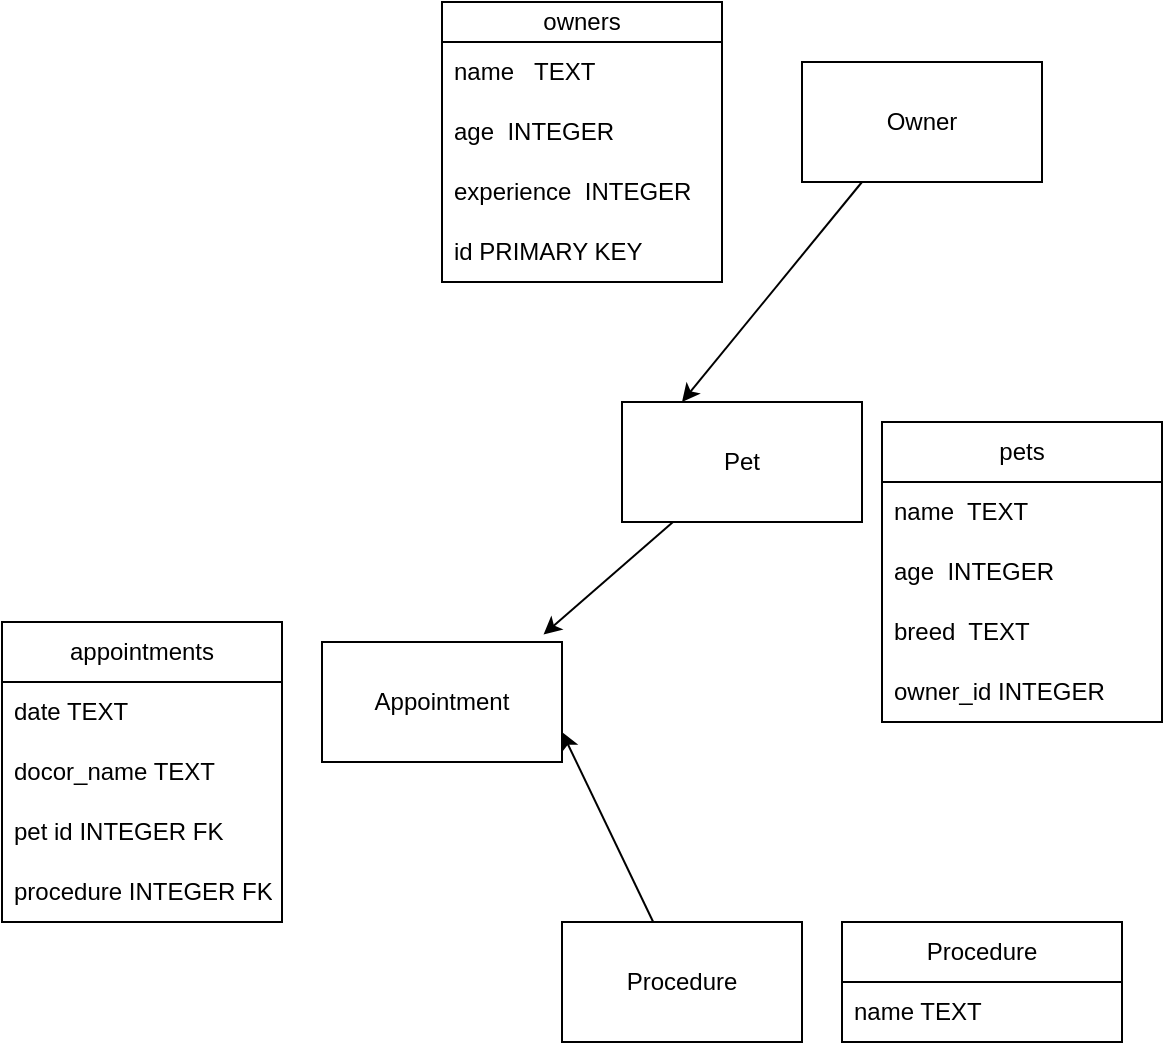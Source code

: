 <mxfile>
    <diagram id="O9m0RAeGRGvT8AL0pG2F" name="Page-1">
        <mxGraphModel dx="452" dy="463" grid="1" gridSize="10" guides="1" tooltips="1" connect="1" arrows="1" fold="1" page="1" pageScale="1" pageWidth="850" pageHeight="1100" math="0" shadow="0">
            <root>
                <mxCell id="0"/>
                <mxCell id="1" parent="0"/>
                <mxCell id="10" style="edgeStyle=none;html=1;entryX=0.923;entryY=-0.062;entryDx=0;entryDy=0;entryPerimeter=0;" parent="1" source="3" target="9" edge="1">
                    <mxGeometry relative="1" as="geometry"/>
                </mxCell>
                <mxCell id="3" value="Pet" style="rounded=0;whiteSpace=wrap;html=1;" parent="1" vertex="1">
                    <mxGeometry x="550" y="270" width="120" height="60" as="geometry"/>
                </mxCell>
                <mxCell id="7" style="edgeStyle=none;html=1;exitX=0;exitY=0.5;exitDx=0;exitDy=0;entryX=0.25;entryY=0;entryDx=0;entryDy=0;" parent="1" target="3" edge="1">
                    <mxGeometry relative="1" as="geometry">
                        <mxPoint x="670" y="160" as="sourcePoint"/>
                    </mxGeometry>
                </mxCell>
                <mxCell id="9" value="Appointment" style="rounded=0;whiteSpace=wrap;html=1;" parent="1" vertex="1">
                    <mxGeometry x="400" y="390" width="120" height="60" as="geometry"/>
                </mxCell>
                <mxCell id="17" style="edgeStyle=none;html=1;entryX=1;entryY=0.75;entryDx=0;entryDy=0;" parent="1" source="14" target="9" edge="1">
                    <mxGeometry relative="1" as="geometry"/>
                </mxCell>
                <mxCell id="14" value="Procedure" style="rounded=0;whiteSpace=wrap;html=1;" parent="1" vertex="1">
                    <mxGeometry x="520" y="530" width="120" height="60" as="geometry"/>
                </mxCell>
                <mxCell id="18" value="owners" style="swimlane;fontStyle=0;childLayout=stackLayout;horizontal=1;startSize=20;horizontalStack=0;resizeParent=1;resizeParentMax=0;resizeLast=0;collapsible=1;marginBottom=0;whiteSpace=wrap;html=1;" parent="1" vertex="1">
                    <mxGeometry x="460" y="70" width="140" height="140" as="geometry"/>
                </mxCell>
                <mxCell id="19" value="name&amp;nbsp; &amp;nbsp;TEXT" style="text;strokeColor=none;fillColor=none;align=left;verticalAlign=middle;spacingLeft=4;spacingRight=4;overflow=hidden;points=[[0,0.5],[1,0.5]];portConstraint=eastwest;rotatable=0;whiteSpace=wrap;html=1;" parent="18" vertex="1">
                    <mxGeometry y="20" width="140" height="30" as="geometry"/>
                </mxCell>
                <mxCell id="20" value="age&amp;nbsp; INTEGER" style="text;strokeColor=none;fillColor=none;align=left;verticalAlign=middle;spacingLeft=4;spacingRight=4;overflow=hidden;points=[[0,0.5],[1,0.5]];portConstraint=eastwest;rotatable=0;whiteSpace=wrap;html=1;" parent="18" vertex="1">
                    <mxGeometry y="50" width="140" height="30" as="geometry"/>
                </mxCell>
                <mxCell id="21" value="experience&amp;nbsp; INTEGER" style="text;strokeColor=none;fillColor=none;align=left;verticalAlign=middle;spacingLeft=4;spacingRight=4;overflow=hidden;points=[[0,0.5],[1,0.5]];portConstraint=eastwest;rotatable=0;whiteSpace=wrap;html=1;" parent="18" vertex="1">
                    <mxGeometry y="80" width="140" height="30" as="geometry"/>
                </mxCell>
                <mxCell id="8ucD8Ee45lDDn_1N2HeC-41" value="id PRIMARY KEY" style="text;strokeColor=none;fillColor=none;align=left;verticalAlign=middle;spacingLeft=4;spacingRight=4;overflow=hidden;points=[[0,0.5],[1,0.5]];portConstraint=eastwest;rotatable=0;whiteSpace=wrap;html=1;" vertex="1" parent="18">
                    <mxGeometry y="110" width="140" height="30" as="geometry"/>
                </mxCell>
                <mxCell id="22" value="pets" style="swimlane;fontStyle=0;childLayout=stackLayout;horizontal=1;startSize=30;horizontalStack=0;resizeParent=1;resizeParentMax=0;resizeLast=0;collapsible=1;marginBottom=0;whiteSpace=wrap;html=1;" parent="1" vertex="1">
                    <mxGeometry x="680" y="280" width="140" height="150" as="geometry"/>
                </mxCell>
                <mxCell id="23" value="name&amp;nbsp; TEXT" style="text;strokeColor=none;fillColor=none;align=left;verticalAlign=middle;spacingLeft=4;spacingRight=4;overflow=hidden;points=[[0,0.5],[1,0.5]];portConstraint=eastwest;rotatable=0;whiteSpace=wrap;html=1;" parent="22" vertex="1">
                    <mxGeometry y="30" width="140" height="30" as="geometry"/>
                </mxCell>
                <mxCell id="24" value="age&amp;nbsp; INTEGER" style="text;strokeColor=none;fillColor=none;align=left;verticalAlign=middle;spacingLeft=4;spacingRight=4;overflow=hidden;points=[[0,0.5],[1,0.5]];portConstraint=eastwest;rotatable=0;whiteSpace=wrap;html=1;" parent="22" vertex="1">
                    <mxGeometry y="60" width="140" height="30" as="geometry"/>
                </mxCell>
                <mxCell id="25" value="breed&amp;nbsp; TEXT" style="text;strokeColor=none;fillColor=none;align=left;verticalAlign=middle;spacingLeft=4;spacingRight=4;overflow=hidden;points=[[0,0.5],[1,0.5]];portConstraint=eastwest;rotatable=0;whiteSpace=wrap;html=1;" parent="22" vertex="1">
                    <mxGeometry y="90" width="140" height="30" as="geometry"/>
                </mxCell>
                <mxCell id="8ucD8Ee45lDDn_1N2HeC-40" value="owner_id INTEGER" style="text;strokeColor=none;fillColor=none;align=left;verticalAlign=middle;spacingLeft=4;spacingRight=4;overflow=hidden;points=[[0,0.5],[1,0.5]];portConstraint=eastwest;rotatable=0;whiteSpace=wrap;html=1;" vertex="1" parent="22">
                    <mxGeometry y="120" width="140" height="30" as="geometry"/>
                </mxCell>
                <mxCell id="26" value="appointments" style="swimlane;fontStyle=0;childLayout=stackLayout;horizontal=1;startSize=30;horizontalStack=0;resizeParent=1;resizeParentMax=0;resizeLast=0;collapsible=1;marginBottom=0;whiteSpace=wrap;html=1;" parent="1" vertex="1">
                    <mxGeometry x="240" y="380" width="140" height="150" as="geometry"/>
                </mxCell>
                <mxCell id="28" value="date TEXT" style="text;strokeColor=none;fillColor=none;align=left;verticalAlign=middle;spacingLeft=4;spacingRight=4;overflow=hidden;points=[[0,0.5],[1,0.5]];portConstraint=eastwest;rotatable=0;whiteSpace=wrap;html=1;" parent="26" vertex="1">
                    <mxGeometry y="30" width="140" height="30" as="geometry"/>
                </mxCell>
                <mxCell id="29" value="docor_name TEXT" style="text;strokeColor=none;fillColor=none;align=left;verticalAlign=middle;spacingLeft=4;spacingRight=4;overflow=hidden;points=[[0,0.5],[1,0.5]];portConstraint=eastwest;rotatable=0;whiteSpace=wrap;html=1;" parent="26" vertex="1">
                    <mxGeometry y="60" width="140" height="30" as="geometry"/>
                </mxCell>
                <mxCell id="8ucD8Ee45lDDn_1N2HeC-43" value="pet id INTEGER FK" style="text;strokeColor=none;fillColor=none;align=left;verticalAlign=middle;spacingLeft=4;spacingRight=4;overflow=hidden;points=[[0,0.5],[1,0.5]];portConstraint=eastwest;rotatable=0;whiteSpace=wrap;html=1;" vertex="1" parent="26">
                    <mxGeometry y="90" width="140" height="30" as="geometry"/>
                </mxCell>
                <mxCell id="8ucD8Ee45lDDn_1N2HeC-44" value="procedure INTEGER FK" style="text;strokeColor=none;fillColor=none;align=left;verticalAlign=middle;spacingLeft=4;spacingRight=4;overflow=hidden;points=[[0,0.5],[1,0.5]];portConstraint=eastwest;rotatable=0;whiteSpace=wrap;html=1;" vertex="1" parent="26">
                    <mxGeometry y="120" width="140" height="30" as="geometry"/>
                </mxCell>
                <mxCell id="30" value="Procedure" style="swimlane;fontStyle=0;childLayout=stackLayout;horizontal=1;startSize=30;horizontalStack=0;resizeParent=1;resizeParentMax=0;resizeLast=0;collapsible=1;marginBottom=0;whiteSpace=wrap;html=1;" parent="1" vertex="1">
                    <mxGeometry x="660" y="530" width="140" height="60" as="geometry"/>
                </mxCell>
                <mxCell id="31" value="name TEXT" style="text;strokeColor=none;fillColor=none;align=left;verticalAlign=middle;spacingLeft=4;spacingRight=4;overflow=hidden;points=[[0,0.5],[1,0.5]];portConstraint=eastwest;rotatable=0;whiteSpace=wrap;html=1;" parent="30" vertex="1">
                    <mxGeometry y="30" width="140" height="30" as="geometry"/>
                </mxCell>
                <mxCell id="34" value="Owner" style="rounded=0;whiteSpace=wrap;html=1;" parent="1" vertex="1">
                    <mxGeometry x="640" y="100" width="120" height="60" as="geometry"/>
                </mxCell>
            </root>
        </mxGraphModel>
    </diagram>
    <diagram id="FgXvgErEUdCYI2-mHMDL" name="Page-2">
        <mxGraphModel dx="509" dy="330" grid="1" gridSize="10" guides="1" tooltips="1" connect="1" arrows="1" fold="1" page="1" pageScale="1" pageWidth="850" pageHeight="1100" math="0" shadow="0">
            <root>
                <mxCell id="0"/>
                <mxCell id="1" parent="0"/>
                <mxCell id="m5Yi8W5hC-aKDTlVTT4_-4" style="edgeStyle=none;html=1;" parent="1" source="m5Yi8W5hC-aKDTlVTT4_-1" target="m5Yi8W5hC-aKDTlVTT4_-3" edge="1">
                    <mxGeometry relative="1" as="geometry"/>
                </mxCell>
                <mxCell id="m5Yi8W5hC-aKDTlVTT4_-1" value="Customer" style="rounded=0;whiteSpace=wrap;html=1;" parent="1" vertex="1">
                    <mxGeometry x="20" y="30" width="90" height="50" as="geometry"/>
                </mxCell>
                <mxCell id="m5Yi8W5hC-aKDTlVTT4_-6" style="edgeStyle=none;html=1;entryX=1;entryY=0;entryDx=0;entryDy=0;" parent="1" source="m5Yi8W5hC-aKDTlVTT4_-2" target="m5Yi8W5hC-aKDTlVTT4_-3" edge="1">
                    <mxGeometry relative="1" as="geometry"/>
                </mxCell>
                <mxCell id="m5Yi8W5hC-aKDTlVTT4_-2" value="Coffee" style="rounded=0;whiteSpace=wrap;html=1;" parent="1" vertex="1">
                    <mxGeometry x="340" y="20" width="100" height="60" as="geometry"/>
                </mxCell>
                <mxCell id="m5Yi8W5hC-aKDTlVTT4_-3" value="Order" style="rounded=0;whiteSpace=wrap;html=1;" parent="1" vertex="1">
                    <mxGeometry x="180" y="100" width="90" height="50" as="geometry"/>
                </mxCell>
                <mxCell id="e6D0tHdvvqGrV7QYx08n-4" style="edgeStyle=none;html=1;" parent="1" source="e6D0tHdvvqGrV7QYx08n-1" target="e6D0tHdvvqGrV7QYx08n-3" edge="1">
                    <mxGeometry relative="1" as="geometry"/>
                </mxCell>
                <mxCell id="e6D0tHdvvqGrV7QYx08n-1" value="Movie" style="rounded=0;whiteSpace=wrap;html=1;" parent="1" vertex="1">
                    <mxGeometry x="10" y="230" width="110" height="60" as="geometry"/>
                </mxCell>
                <mxCell id="e6D0tHdvvqGrV7QYx08n-5" style="edgeStyle=none;html=1;" parent="1" source="e6D0tHdvvqGrV7QYx08n-2" target="e6D0tHdvvqGrV7QYx08n-3" edge="1">
                    <mxGeometry relative="1" as="geometry"/>
                </mxCell>
                <mxCell id="e6D0tHdvvqGrV7QYx08n-2" value="Actor" style="rounded=0;whiteSpace=wrap;html=1;" parent="1" vertex="1">
                    <mxGeometry x="280" y="230" width="120" height="60" as="geometry"/>
                </mxCell>
                <mxCell id="e6D0tHdvvqGrV7QYx08n-3" value="Role" style="rounded=0;whiteSpace=wrap;html=1;" parent="1" vertex="1">
                    <mxGeometry x="140" y="310" width="120" height="60" as="geometry"/>
                </mxCell>
                <mxCell id="e6D0tHdvvqGrV7QYx08n-10" style="edgeStyle=none;html=1;entryX=0;entryY=0.25;entryDx=0;entryDy=0;" parent="1" source="e6D0tHdvvqGrV7QYx08n-6" target="e6D0tHdvvqGrV7QYx08n-8" edge="1">
                    <mxGeometry relative="1" as="geometry"/>
                </mxCell>
                <mxCell id="e6D0tHdvvqGrV7QYx08n-6" value="Doctor" style="rounded=0;whiteSpace=wrap;html=1;" parent="1" vertex="1">
                    <mxGeometry x="20" y="400" width="120" height="60" as="geometry"/>
                </mxCell>
                <mxCell id="e6D0tHdvvqGrV7QYx08n-9" style="edgeStyle=none;html=1;entryX=1;entryY=0.5;entryDx=0;entryDy=0;" parent="1" source="e6D0tHdvvqGrV7QYx08n-7" target="e6D0tHdvvqGrV7QYx08n-8" edge="1">
                    <mxGeometry relative="1" as="geometry"/>
                </mxCell>
                <mxCell id="e6D0tHdvvqGrV7QYx08n-7" value="Patient" style="rounded=0;whiteSpace=wrap;html=1;" parent="1" vertex="1">
                    <mxGeometry x="305" y="400" width="120" height="60" as="geometry"/>
                </mxCell>
                <mxCell id="e6D0tHdvvqGrV7QYx08n-8" value="Appointment" style="rounded=0;whiteSpace=wrap;html=1;" parent="1" vertex="1">
                    <mxGeometry x="160" y="500" width="120" height="60" as="geometry"/>
                </mxCell>
            </root>
        </mxGraphModel>
    </diagram>
</mxfile>